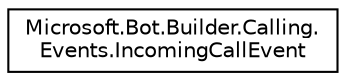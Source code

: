 digraph "Graphical Class Hierarchy"
{
  edge [fontname="Helvetica",fontsize="10",labelfontname="Helvetica",labelfontsize="10"];
  node [fontname="Helvetica",fontsize="10",shape=record];
  rankdir="LR";
  Node1 [label="Microsoft.Bot.Builder.Calling.\lEvents.IncomingCallEvent",height=0.2,width=0.4,color="black", fillcolor="white", style="filled",URL="$df/dbb/class_microsoft_1_1_bot_1_1_builder_1_1_calling_1_1_events_1_1_incoming_call_event.html"];
}

